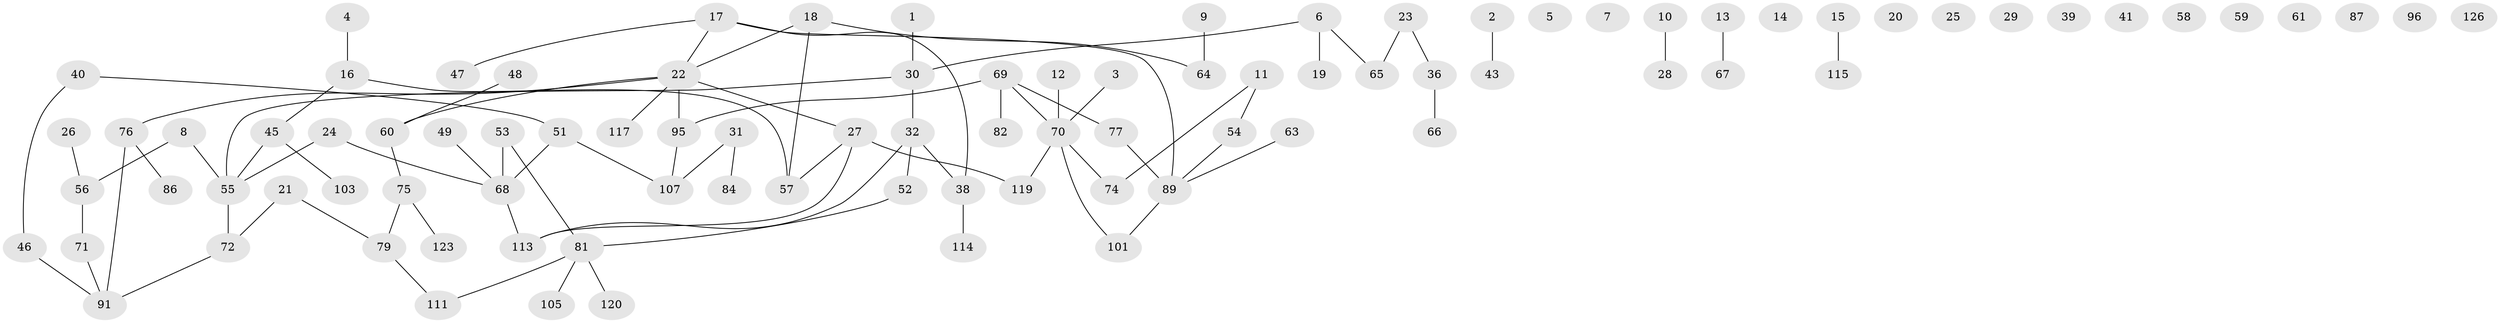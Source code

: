 // original degree distribution, {1: 0.2578125, 2: 0.3671875, 0: 0.1015625, 3: 0.1484375, 4: 0.09375, 5: 0.03125}
// Generated by graph-tools (version 1.1) at 2025/41/03/06/25 10:41:22]
// undirected, 91 vertices, 87 edges
graph export_dot {
graph [start="1"]
  node [color=gray90,style=filled];
  1;
  2;
  3;
  4;
  5;
  6 [super="+94"];
  7;
  8;
  9 [super="+44"];
  10;
  11 [super="+97"];
  12;
  13 [super="+118"];
  14;
  15;
  16 [super="+35"];
  17 [super="+37"];
  18 [super="+104"];
  19;
  20;
  21;
  22 [super="+106"];
  23 [super="+42"];
  24 [super="+50"];
  25;
  26;
  27 [super="+122"];
  28;
  29 [super="+33"];
  30 [super="+34"];
  31;
  32 [super="+108"];
  36 [super="+128"];
  38 [super="+85"];
  39;
  40 [super="+109"];
  41;
  43;
  45 [super="+100"];
  46;
  47;
  48;
  49;
  51 [super="+92"];
  52 [super="+102"];
  53;
  54;
  55 [super="+62"];
  56 [super="+98"];
  57;
  58;
  59;
  60 [super="+99"];
  61;
  63;
  64;
  65 [super="+78"];
  66;
  67;
  68 [super="+88"];
  69 [super="+90"];
  70 [super="+80"];
  71;
  72 [super="+73"];
  74;
  75 [super="+83"];
  76 [super="+93"];
  77;
  79 [super="+124"];
  81 [super="+121"];
  82;
  84;
  86;
  87;
  89 [super="+112"];
  91 [super="+116"];
  95;
  96;
  101;
  103 [super="+125"];
  105;
  107 [super="+110"];
  111;
  113;
  114;
  115;
  117;
  119;
  120;
  123 [super="+127"];
  126;
  1 -- 30;
  2 -- 43;
  3 -- 70 [weight=2];
  4 -- 16;
  6 -- 19;
  6 -- 65;
  6 -- 30;
  8 -- 55;
  8 -- 56;
  9 -- 64;
  10 -- 28;
  11 -- 74;
  11 -- 54;
  12 -- 70;
  13 -- 67 [weight=2];
  15 -- 115;
  16 -- 57;
  16 -- 45;
  17 -- 38;
  17 -- 22;
  17 -- 89;
  17 -- 47;
  18 -- 57;
  18 -- 64;
  18 -- 22;
  21 -- 79;
  21 -- 72;
  22 -- 27;
  22 -- 60;
  22 -- 117;
  22 -- 76;
  22 -- 95;
  23 -- 65;
  23 -- 36;
  24 -- 55;
  24 -- 68;
  26 -- 56;
  27 -- 57;
  27 -- 113;
  27 -- 119;
  30 -- 32;
  30 -- 55;
  31 -- 84;
  31 -- 107;
  32 -- 113;
  32 -- 38;
  32 -- 52;
  36 -- 66;
  38 -- 114;
  40 -- 46;
  40 -- 51;
  45 -- 103;
  45 -- 55;
  46 -- 91;
  48 -- 60;
  49 -- 68;
  51 -- 107;
  51 -- 68;
  52 -- 81;
  53 -- 68;
  53 -- 81;
  54 -- 89;
  55 -- 72;
  56 -- 71;
  60 -- 75;
  63 -- 89;
  68 -- 113;
  69 -- 70;
  69 -- 77;
  69 -- 95;
  69 -- 82;
  70 -- 119;
  70 -- 74;
  70 -- 101;
  71 -- 91;
  72 -- 91;
  75 -- 79;
  75 -- 123;
  76 -- 86;
  76 -- 91;
  77 -- 89;
  79 -- 111;
  81 -- 105;
  81 -- 120;
  81 -- 111;
  89 -- 101;
  95 -- 107;
}
